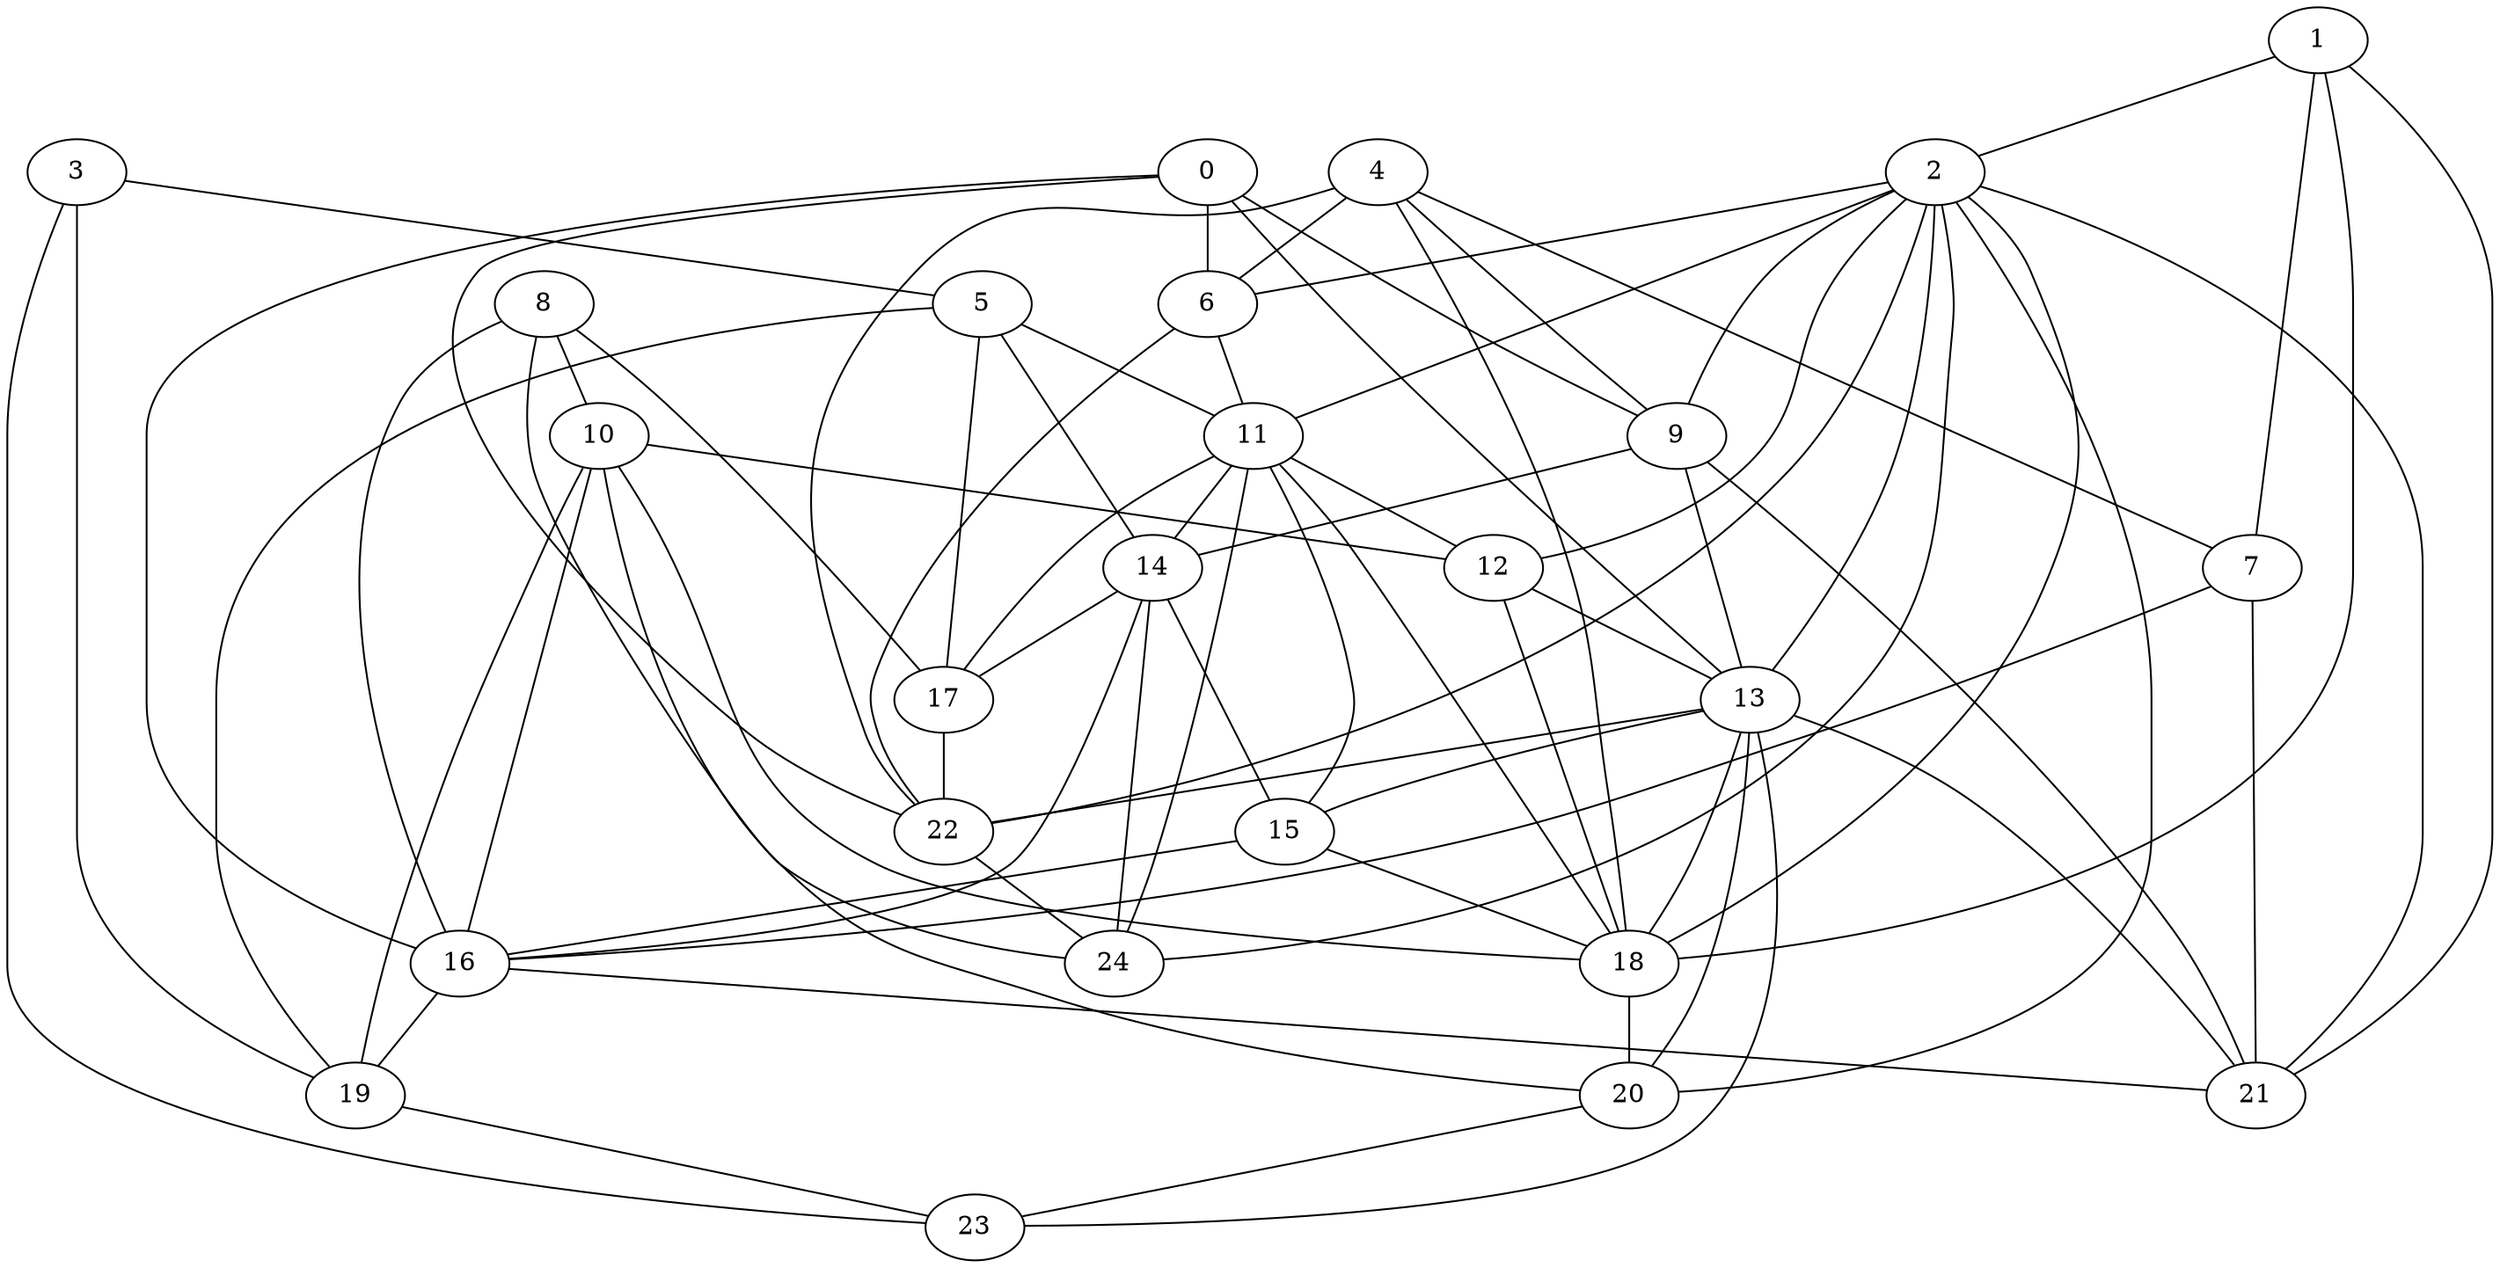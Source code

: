 strict graph "gnp_random_graph(25,0.25)" {
0;
1;
2;
3;
4;
5;
6;
7;
8;
9;
10;
11;
12;
13;
14;
15;
16;
17;
18;
19;
20;
21;
22;
23;
24;
0 -- 16  [is_available=True, prob="0.74225847671"];
0 -- 9  [is_available=True, prob="0.747630316748"];
0 -- 22  [is_available=True, prob="0.693609610816"];
0 -- 13  [is_available=True, prob="1.0"];
0 -- 6  [is_available=True, prob="1.0"];
1 -- 2  [is_available=True, prob="0.620173727162"];
1 -- 21  [is_available=True, prob="0.662917834499"];
1 -- 18  [is_available=True, prob="0.230708075918"];
1 -- 7  [is_available=True, prob="0.728376725476"];
2 -- 6  [is_available=True, prob="0.0461548041197"];
2 -- 9  [is_available=True, prob="1.0"];
2 -- 11  [is_available=True, prob="1.0"];
2 -- 12  [is_available=True, prob="0.594757029024"];
2 -- 13  [is_available=True, prob="0.595184675669"];
2 -- 18  [is_available=True, prob="0.768539829033"];
2 -- 20  [is_available=True, prob="1.0"];
2 -- 21  [is_available=True, prob="0.386035122398"];
2 -- 22  [is_available=True, prob="0.632005080485"];
2 -- 24  [is_available=True, prob="0.314960899391"];
3 -- 19  [is_available=True, prob="1.0"];
3 -- 5  [is_available=True, prob="1.0"];
3 -- 23  [is_available=True, prob="0.130501697616"];
4 -- 9  [is_available=True, prob="1.0"];
4 -- 18  [is_available=True, prob="0.868017903094"];
4 -- 22  [is_available=True, prob="0.245496514938"];
4 -- 6  [is_available=True, prob="0.0882313044609"];
4 -- 7  [is_available=True, prob="1.0"];
5 -- 11  [is_available=True, prob="0.391444596584"];
5 -- 17  [is_available=True, prob="0.779182997484"];
5 -- 14  [is_available=True, prob="0.355654515565"];
5 -- 19  [is_available=True, prob="0.235267107713"];
6 -- 11  [is_available=True, prob="1.0"];
6 -- 22  [is_available=True, prob="0.946638243977"];
7 -- 16  [is_available=True, prob="0.293685080865"];
7 -- 21  [is_available=True, prob="0.476949609794"];
8 -- 16  [is_available=True, prob="0.0580907530658"];
8 -- 17  [is_available=True, prob="1.0"];
8 -- 10  [is_available=True, prob="0.692048969052"];
8 -- 24  [is_available=True, prob="0.563061793188"];
9 -- 13  [is_available=True, prob="0.970184898391"];
9 -- 14  [is_available=True, prob="0.181214101956"];
9 -- 21  [is_available=True, prob="1.0"];
10 -- 12  [is_available=True, prob="0.148729789676"];
10 -- 16  [is_available=True, prob="0.374911837042"];
10 -- 18  [is_available=True, prob="0.20884959937"];
10 -- 19  [is_available=True, prob="0.401506245658"];
10 -- 20  [is_available=True, prob="0.593790221837"];
11 -- 12  [is_available=True, prob="0.736276644317"];
11 -- 14  [is_available=True, prob="0.619877967181"];
11 -- 15  [is_available=True, prob="1.0"];
11 -- 17  [is_available=True, prob="0.872247183564"];
11 -- 18  [is_available=True, prob="0.118601347157"];
11 -- 24  [is_available=True, prob="0.441779234714"];
12 -- 18  [is_available=True, prob="0.142782219122"];
12 -- 13  [is_available=True, prob="0.238729226331"];
13 -- 15  [is_available=True, prob="0.910373225273"];
13 -- 18  [is_available=True, prob="0.131419481407"];
13 -- 20  [is_available=True, prob="0.380688901798"];
13 -- 21  [is_available=True, prob="0.178544011885"];
13 -- 22  [is_available=True, prob="1.0"];
13 -- 23  [is_available=True, prob="0.196259495566"];
14 -- 15  [is_available=True, prob="1.0"];
14 -- 16  [is_available=True, prob="0.477978278805"];
14 -- 17  [is_available=True, prob="0.384903385412"];
14 -- 24  [is_available=True, prob="1.0"];
15 -- 16  [is_available=True, prob="0.704123486388"];
15 -- 18  [is_available=True, prob="0.904300712514"];
16 -- 19  [is_available=True, prob="0.24655684798"];
16 -- 21  [is_available=True, prob="0.0137265966564"];
17 -- 22  [is_available=True, prob="1.0"];
18 -- 20  [is_available=True, prob="0.875547698798"];
19 -- 23  [is_available=True, prob="0.734942493148"];
20 -- 23  [is_available=True, prob="0.29562993034"];
22 -- 24  [is_available=True, prob="1.0"];
}
